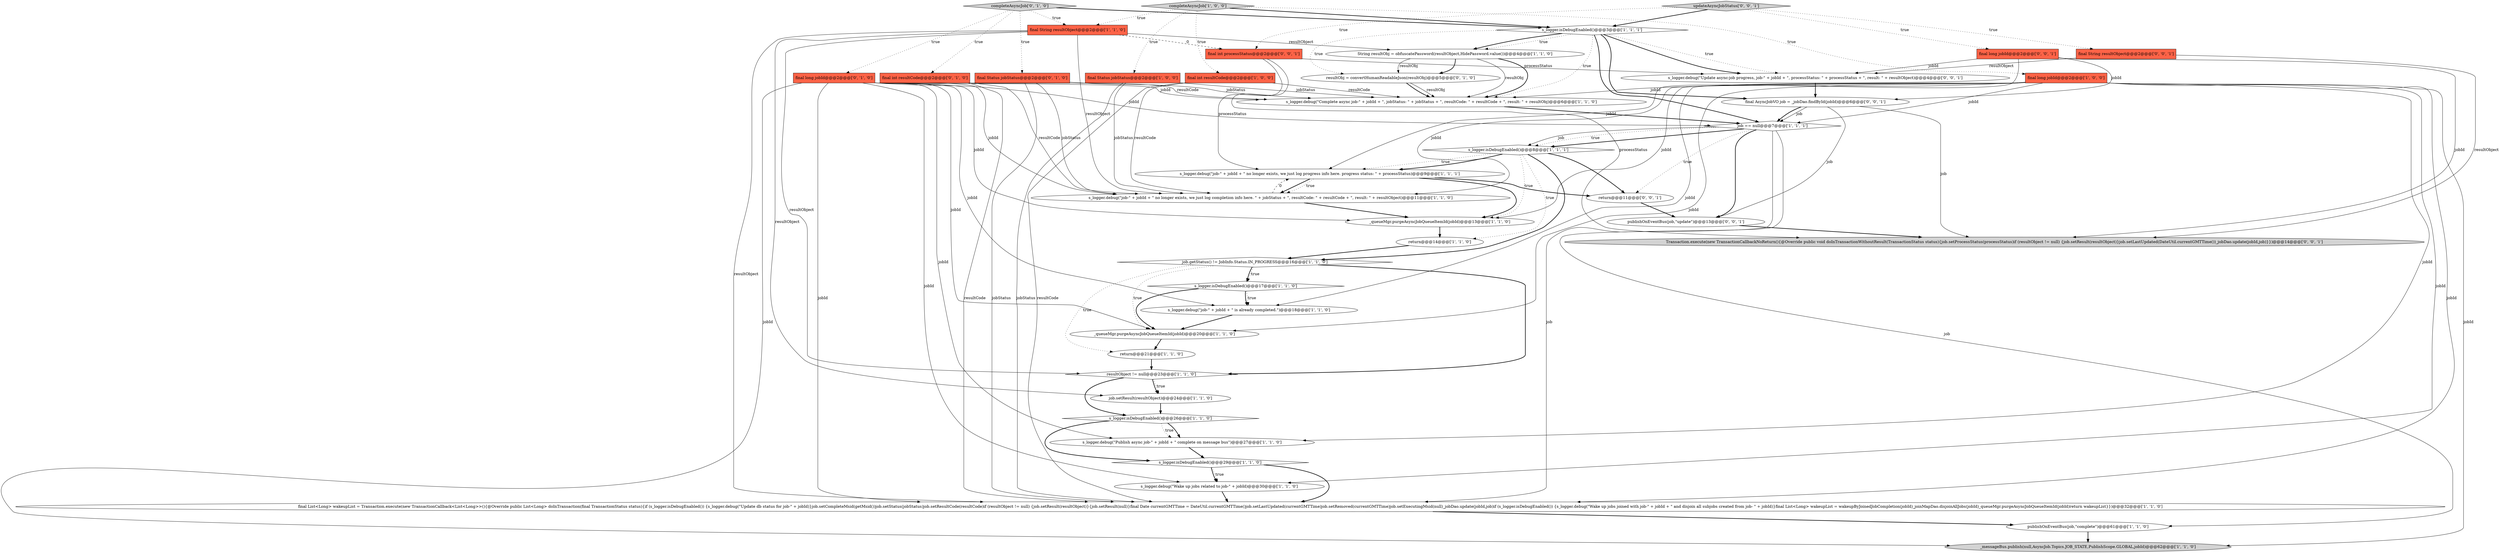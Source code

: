 digraph {
9 [style = filled, label = "s_logger.debug(\"job-\" + jobId + \" no longer exists, we just log progress info here. progress status: \" + processStatus)@@@9@@@['1', '1', '1']", fillcolor = white, shape = ellipse image = "AAA0AAABBB1BBB"];
4 [style = filled, label = "completeAsyncJob['1', '0', '0']", fillcolor = lightgray, shape = diamond image = "AAA0AAABBB1BBB"];
34 [style = filled, label = "publishOnEventBus(job,\"update\")@@@13@@@['0', '0', '1']", fillcolor = white, shape = ellipse image = "AAA0AAABBB3BBB"];
5 [style = filled, label = "s_logger.isDebugEnabled()@@@3@@@['1', '1', '1']", fillcolor = white, shape = diamond image = "AAA0AAABBB1BBB"];
40 [style = filled, label = "updateAsyncJobStatus['0', '0', '1']", fillcolor = lightgray, shape = diamond image = "AAA0AAABBB3BBB"];
14 [style = filled, label = "publishOnEventBus(job,\"complete\")@@@61@@@['1', '1', '0']", fillcolor = white, shape = ellipse image = "AAA0AAABBB1BBB"];
8 [style = filled, label = "final int resultCode@@@2@@@['1', '0', '0']", fillcolor = tomato, shape = box image = "AAA0AAABBB1BBB"];
17 [style = filled, label = "s_logger.debug(\"job-\" + jobId + \" is already completed.\")@@@18@@@['1', '1', '0']", fillcolor = white, shape = ellipse image = "AAA0AAABBB1BBB"];
28 [style = filled, label = "final Status jobStatus@@@2@@@['0', '1', '0']", fillcolor = tomato, shape = box image = "AAA0AAABBB2BBB"];
29 [style = filled, label = "resultObj = convertHumanReadableJson(resultObj)@@@5@@@['0', '1', '0']", fillcolor = white, shape = ellipse image = "AAA1AAABBB2BBB"];
15 [style = filled, label = "s_logger.isDebugEnabled()@@@8@@@['1', '1', '1']", fillcolor = white, shape = diamond image = "AAA0AAABBB1BBB"];
36 [style = filled, label = "s_logger.debug(\"Update async-job progress, job-\" + jobId + \", processStatus: \" + processStatus + \", result: \" + resultObject)@@@4@@@['0', '0', '1']", fillcolor = white, shape = ellipse image = "AAA0AAABBB3BBB"];
11 [style = filled, label = "s_logger.debug(\"Publish async job-\" + jobId + \" complete on message bus\")@@@27@@@['1', '1', '0']", fillcolor = white, shape = ellipse image = "AAA0AAABBB1BBB"];
25 [style = filled, label = "return@@@21@@@['1', '1', '0']", fillcolor = white, shape = ellipse image = "AAA0AAABBB1BBB"];
24 [style = filled, label = "s_logger.debug(\"Wake up jobs related to job-\" + jobId)@@@30@@@['1', '1', '0']", fillcolor = white, shape = ellipse image = "AAA0AAABBB1BBB"];
7 [style = filled, label = "final List<Long> wakeupList = Transaction.execute(new TransactionCallback<List<Long>>(){@Override public List<Long> doInTransaction(final TransactionStatus status){if (s_logger.isDebugEnabled()) {s_logger.debug(\"Update db status for job-\" + jobId)}job.setCompleteMsid(getMsid())job.setStatus(jobStatus)job.setResultCode(resultCode)if (resultObject != null) {job.setResult(resultObject)}{job.setResult(null)}final Date currentGMTTime = DateUtil.currentGMTTime()job.setLastUpdated(currentGMTTime)job.setRemoved(currentGMTTime)job.setExecutingMsid(null)_jobDao.update(jobId,job)if (s_logger.isDebugEnabled()) {s_logger.debug(\"Wake up jobs joined with job-\" + jobId + \" and disjoin all subjobs created from job- \" + jobId)}final List<Long> wakeupList = wakeupByJoinedJobCompletion(jobId)_joinMapDao.disjoinAllJobs(jobId)_queueMgr.purgeAsyncJobQueueItemId(jobId)return wakeupList}})@@@32@@@['1', '1', '0']", fillcolor = white, shape = ellipse image = "AAA0AAABBB1BBB"];
12 [style = filled, label = "final Status jobStatus@@@2@@@['1', '0', '0']", fillcolor = tomato, shape = box image = "AAA0AAABBB1BBB"];
19 [style = filled, label = "s_logger.debug(\"Complete async job-\" + jobId + \", jobStatus: \" + jobStatus + \", resultCode: \" + resultCode + \", result: \" + resultObj)@@@6@@@['1', '1', '0']", fillcolor = white, shape = ellipse image = "AAA0AAABBB1BBB"];
22 [style = filled, label = "s_logger.isDebugEnabled()@@@17@@@['1', '1', '0']", fillcolor = white, shape = diamond image = "AAA0AAABBB1BBB"];
26 [style = filled, label = "String resultObj = obfuscatePassword(resultObject,HidePassword.value())@@@4@@@['1', '1', '0']", fillcolor = white, shape = ellipse image = "AAA0AAABBB1BBB"];
39 [style = filled, label = "final int processStatus@@@2@@@['0', '0', '1']", fillcolor = tomato, shape = box image = "AAA0AAABBB3BBB"];
37 [style = filled, label = "final AsyncJobVO job = _jobDao.findById(jobId)@@@6@@@['0', '0', '1']", fillcolor = white, shape = ellipse image = "AAA0AAABBB3BBB"];
38 [style = filled, label = "Transaction.execute(new TransactionCallbackNoReturn(){@Override public void doInTransactionWithoutResult(TransactionStatus status){job.setProcessStatus(processStatus)if (resultObject != null) {job.setResult(resultObject)}job.setLastUpdated(DateUtil.currentGMTTime())_jobDao.update(jobId,job)}})@@@14@@@['0', '0', '1']", fillcolor = lightgray, shape = ellipse image = "AAA0AAABBB3BBB"];
31 [style = filled, label = "final long jobId@@@2@@@['0', '1', '0']", fillcolor = tomato, shape = box image = "AAA0AAABBB2BBB"];
33 [style = filled, label = "final long jobId@@@2@@@['0', '0', '1']", fillcolor = tomato, shape = box image = "AAA0AAABBB3BBB"];
1 [style = filled, label = "_messageBus.publish(null,AsyncJob.Topics.JOB_STATE,PublishScope.GLOBAL,jobId)@@@62@@@['1', '1', '0']", fillcolor = lightgray, shape = ellipse image = "AAA0AAABBB1BBB"];
32 [style = filled, label = "completeAsyncJob['0', '1', '0']", fillcolor = lightgray, shape = diamond image = "AAA0AAABBB2BBB"];
18 [style = filled, label = "job.setResult(resultObject)@@@24@@@['1', '1', '0']", fillcolor = white, shape = ellipse image = "AAA0AAABBB1BBB"];
0 [style = filled, label = "job.getStatus() != JobInfo.Status.IN_PROGRESS@@@16@@@['1', '1', '0']", fillcolor = white, shape = diamond image = "AAA0AAABBB1BBB"];
10 [style = filled, label = "resultObject != null@@@23@@@['1', '1', '0']", fillcolor = white, shape = diamond image = "AAA0AAABBB1BBB"];
3 [style = filled, label = "_queueMgr.purgeAsyncJobQueueItemId(jobId)@@@13@@@['1', '1', '0']", fillcolor = white, shape = ellipse image = "AAA0AAABBB1BBB"];
20 [style = filled, label = "final String resultObject@@@2@@@['1', '1', '0']", fillcolor = tomato, shape = box image = "AAA0AAABBB1BBB"];
6 [style = filled, label = "s_logger.isDebugEnabled()@@@29@@@['1', '1', '0']", fillcolor = white, shape = diamond image = "AAA0AAABBB1BBB"];
30 [style = filled, label = "final int resultCode@@@2@@@['0', '1', '0']", fillcolor = tomato, shape = box image = "AAA0AAABBB2BBB"];
16 [style = filled, label = "s_logger.debug(\"job-\" + jobId + \" no longer exists, we just log completion info here. \" + jobStatus + \", resultCode: \" + resultCode + \", result: \" + resultObject)@@@11@@@['1', '1', '0']", fillcolor = white, shape = ellipse image = "AAA0AAABBB1BBB"];
13 [style = filled, label = "job == null@@@7@@@['1', '1', '1']", fillcolor = white, shape = diamond image = "AAA0AAABBB1BBB"];
35 [style = filled, label = "final String resultObject@@@2@@@['0', '0', '1']", fillcolor = tomato, shape = box image = "AAA0AAABBB3BBB"];
27 [style = filled, label = "return@@@14@@@['1', '1', '0']", fillcolor = white, shape = ellipse image = "AAA0AAABBB1BBB"];
2 [style = filled, label = "final long jobId@@@2@@@['1', '0', '0']", fillcolor = tomato, shape = box image = "AAA0AAABBB1BBB"];
21 [style = filled, label = "_queueMgr.purgeAsyncJobQueueItemId(jobId)@@@20@@@['1', '1', '0']", fillcolor = white, shape = ellipse image = "AAA0AAABBB1BBB"];
23 [style = filled, label = "s_logger.isDebugEnabled()@@@26@@@['1', '1', '0']", fillcolor = white, shape = diamond image = "AAA0AAABBB1BBB"];
41 [style = filled, label = "return@@@11@@@['0', '0', '1']", fillcolor = white, shape = ellipse image = "AAA0AAABBB3BBB"];
2->17 [style = solid, label="jobId"];
20->7 [style = solid, label="resultObject"];
20->10 [style = solid, label="resultObject"];
29->19 [style = bold, label=""];
10->23 [style = bold, label=""];
20->39 [style = dashed, label="0"];
17->21 [style = bold, label=""];
4->12 [style = dotted, label="true"];
25->10 [style = bold, label=""];
26->19 [style = solid, label="resultObj"];
32->30 [style = dotted, label="true"];
31->7 [style = solid, label="jobId"];
13->34 [style = bold, label=""];
2->21 [style = solid, label="jobId"];
8->7 [style = solid, label="resultCode"];
5->13 [style = bold, label=""];
10->18 [style = bold, label=""];
31->19 [style = solid, label="jobId"];
0->21 [style = dotted, label="true"];
34->38 [style = bold, label=""];
16->9 [style = dashed, label="0"];
21->25 [style = bold, label=""];
15->0 [style = bold, label=""];
31->16 [style = solid, label="jobId"];
40->33 [style = dotted, label="true"];
32->20 [style = dotted, label="true"];
23->11 [style = dotted, label="true"];
15->9 [style = dotted, label="true"];
20->18 [style = solid, label="resultObject"];
41->34 [style = bold, label=""];
28->16 [style = solid, label="jobStatus"];
31->1 [style = solid, label="jobId"];
37->13 [style = solid, label="job"];
5->19 [style = dotted, label="true"];
28->19 [style = solid, label="jobStatus"];
2->19 [style = solid, label="jobId"];
15->9 [style = bold, label=""];
31->13 [style = solid, label="jobId"];
13->14 [style = solid, label="job"];
30->7 [style = solid, label="resultCode"];
26->29 [style = solid, label="resultObj"];
33->9 [style = solid, label="jobId"];
2->1 [style = solid, label="jobId"];
2->3 [style = solid, label="jobId"];
39->38 [style = solid, label="processStatus"];
24->7 [style = bold, label=""];
12->16 [style = solid, label="jobStatus"];
0->22 [style = bold, label=""];
12->19 [style = solid, label="jobStatus"];
9->16 [style = bold, label=""];
35->38 [style = solid, label="resultObject"];
32->31 [style = dotted, label="true"];
31->24 [style = solid, label="jobId"];
30->19 [style = solid, label="resultCode"];
22->17 [style = bold, label=""];
11->6 [style = bold, label=""];
31->17 [style = solid, label="jobId"];
12->7 [style = solid, label="jobStatus"];
20->16 [style = solid, label="resultObject"];
7->14 [style = bold, label=""];
5->37 [style = bold, label=""];
26->19 [style = bold, label=""];
37->13 [style = bold, label=""];
30->16 [style = solid, label="resultCode"];
6->24 [style = dotted, label="true"];
5->26 [style = dotted, label="true"];
15->41 [style = bold, label=""];
8->19 [style = solid, label="resultCode"];
35->36 [style = solid, label="resultObject"];
13->15 [style = dotted, label="true"];
22->21 [style = bold, label=""];
37->38 [style = solid, label="job"];
31->21 [style = solid, label="jobId"];
22->17 [style = dotted, label="true"];
31->3 [style = solid, label="jobId"];
13->41 [style = dotted, label="true"];
8->16 [style = solid, label="resultCode"];
40->5 [style = bold, label=""];
13->15 [style = bold, label=""];
2->13 [style = solid, label="jobId"];
15->27 [style = dotted, label="true"];
0->22 [style = dotted, label="true"];
13->7 [style = solid, label="job"];
31->11 [style = solid, label="jobId"];
6->24 [style = bold, label=""];
29->19 [style = solid, label="resultObj"];
33->36 [style = solid, label="jobId"];
3->27 [style = bold, label=""];
19->13 [style = bold, label=""];
2->7 [style = solid, label="jobId"];
32->28 [style = dotted, label="true"];
23->6 [style = bold, label=""];
16->3 [style = bold, label=""];
9->16 [style = dotted, label="true"];
40->35 [style = dotted, label="true"];
5->36 [style = bold, label=""];
20->26 [style = solid, label="resultObject"];
39->9 [style = solid, label="processStatus"];
26->29 [style = bold, label=""];
9->41 [style = bold, label=""];
18->23 [style = bold, label=""];
4->20 [style = dotted, label="true"];
4->2 [style = dotted, label="true"];
2->24 [style = solid, label="jobId"];
0->25 [style = dotted, label="true"];
2->11 [style = solid, label="jobId"];
36->37 [style = bold, label=""];
28->7 [style = solid, label="jobStatus"];
32->5 [style = bold, label=""];
4->5 [style = bold, label=""];
9->3 [style = bold, label=""];
27->0 [style = bold, label=""];
33->38 [style = solid, label="jobId"];
23->11 [style = bold, label=""];
5->26 [style = bold, label=""];
4->8 [style = dotted, label="true"];
14->1 [style = bold, label=""];
5->36 [style = dotted, label="true"];
0->10 [style = bold, label=""];
13->15 [style = solid, label="job"];
10->18 [style = dotted, label="true"];
33->37 [style = solid, label="jobId"];
2->16 [style = solid, label="jobId"];
40->39 [style = dotted, label="true"];
6->7 [style = bold, label=""];
39->36 [style = solid, label="processStatus"];
5->29 [style = dotted, label="true"];
37->34 [style = solid, label="job"];
15->3 [style = dotted, label="true"];
}
